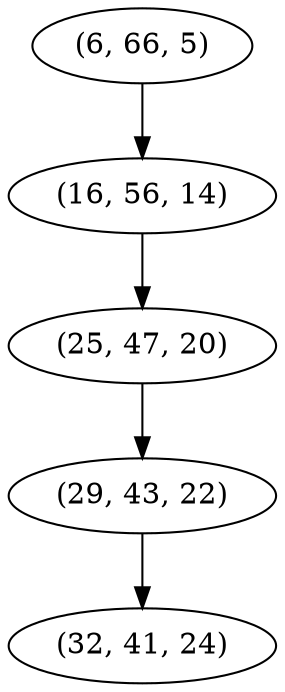 digraph tree {
    "(6, 66, 5)";
    "(16, 56, 14)";
    "(25, 47, 20)";
    "(29, 43, 22)";
    "(32, 41, 24)";
    "(6, 66, 5)" -> "(16, 56, 14)";
    "(16, 56, 14)" -> "(25, 47, 20)";
    "(25, 47, 20)" -> "(29, 43, 22)";
    "(29, 43, 22)" -> "(32, 41, 24)";
}

